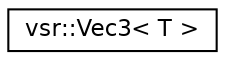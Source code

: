 digraph G
{
  edge [fontname="Helvetica",fontsize="11",labelfontname="Helvetica",labelfontsize="11"];
  node [fontname="Helvetica",fontsize="11",shape=record];
  rankdir="LR";
  Node1 [label="vsr::Vec3\< T \>",height=0.2,width=0.4,color="black", fillcolor="white", style="filled",URL="$classvsr_1_1_vec3.html"];
}
